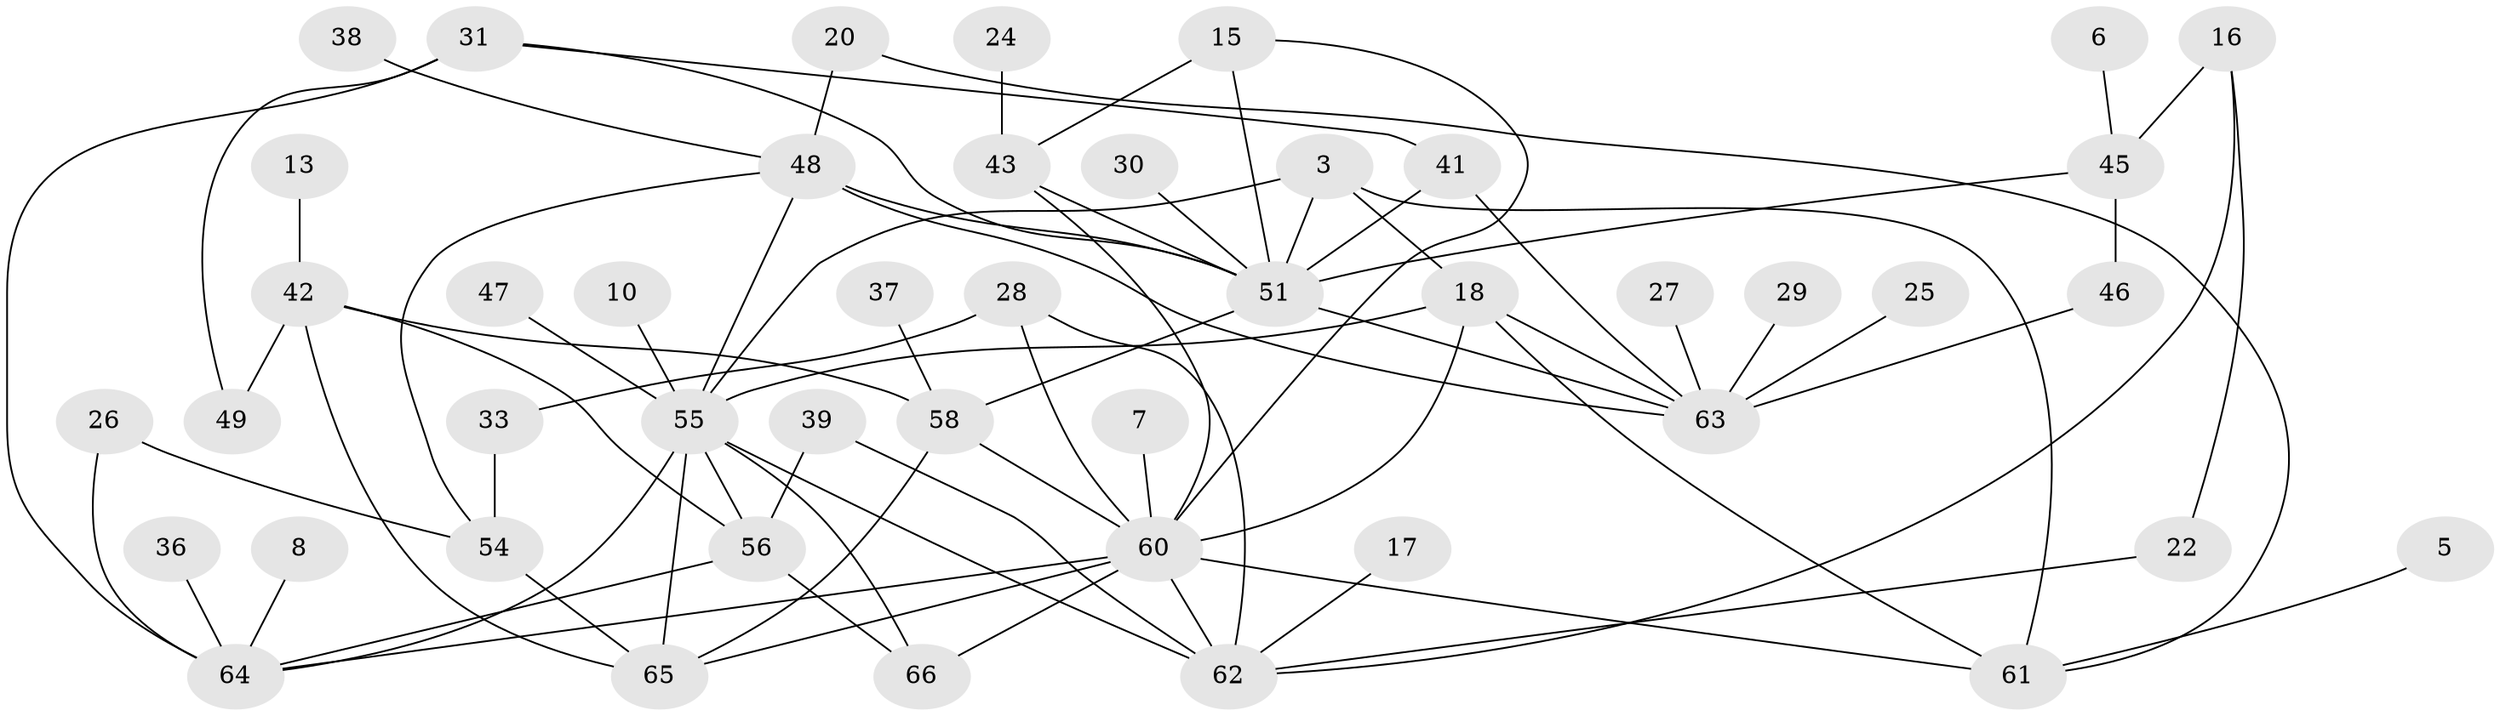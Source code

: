 // original degree distribution, {0: 0.11940298507462686, 4: 0.12686567164179105, 3: 0.21641791044776118, 1: 0.27611940298507465, 2: 0.17164179104477612, 5: 0.08208955223880597, 7: 0.007462686567164179}
// Generated by graph-tools (version 1.1) at 2025/49/03/09/25 03:49:08]
// undirected, 46 vertices, 77 edges
graph export_dot {
graph [start="1"]
  node [color=gray90,style=filled];
  3;
  5;
  6;
  7;
  8;
  10;
  13;
  15;
  16;
  17;
  18;
  20;
  22;
  24;
  25;
  26;
  27;
  28;
  29;
  30;
  31;
  33;
  36;
  37;
  38;
  39;
  41;
  42;
  43;
  45;
  46;
  47;
  48;
  49;
  51;
  54;
  55;
  56;
  58;
  60;
  61;
  62;
  63;
  64;
  65;
  66;
  3 -- 18 [weight=1.0];
  3 -- 51 [weight=1.0];
  3 -- 55 [weight=1.0];
  3 -- 61 [weight=1.0];
  5 -- 61 [weight=1.0];
  6 -- 45 [weight=1.0];
  7 -- 60 [weight=1.0];
  8 -- 64 [weight=1.0];
  10 -- 55 [weight=1.0];
  13 -- 42 [weight=1.0];
  15 -- 43 [weight=1.0];
  15 -- 51 [weight=1.0];
  15 -- 60 [weight=1.0];
  16 -- 22 [weight=1.0];
  16 -- 45 [weight=1.0];
  16 -- 62 [weight=1.0];
  17 -- 62 [weight=1.0];
  18 -- 55 [weight=1.0];
  18 -- 60 [weight=1.0];
  18 -- 61 [weight=1.0];
  18 -- 63 [weight=1.0];
  20 -- 48 [weight=1.0];
  20 -- 61 [weight=1.0];
  22 -- 62 [weight=1.0];
  24 -- 43 [weight=1.0];
  25 -- 63 [weight=1.0];
  26 -- 54 [weight=1.0];
  26 -- 64 [weight=1.0];
  27 -- 63 [weight=1.0];
  28 -- 33 [weight=1.0];
  28 -- 60 [weight=1.0];
  28 -- 62 [weight=1.0];
  29 -- 63 [weight=1.0];
  30 -- 51 [weight=1.0];
  31 -- 41 [weight=1.0];
  31 -- 49 [weight=1.0];
  31 -- 51 [weight=1.0];
  31 -- 64 [weight=2.0];
  33 -- 54 [weight=1.0];
  36 -- 64 [weight=1.0];
  37 -- 58 [weight=1.0];
  38 -- 48 [weight=1.0];
  39 -- 56 [weight=1.0];
  39 -- 62 [weight=1.0];
  41 -- 51 [weight=1.0];
  41 -- 63 [weight=1.0];
  42 -- 49 [weight=1.0];
  42 -- 56 [weight=1.0];
  42 -- 58 [weight=1.0];
  42 -- 65 [weight=1.0];
  43 -- 51 [weight=1.0];
  43 -- 60 [weight=1.0];
  45 -- 46 [weight=1.0];
  45 -- 51 [weight=1.0];
  46 -- 63 [weight=1.0];
  47 -- 55 [weight=1.0];
  48 -- 51 [weight=1.0];
  48 -- 54 [weight=1.0];
  48 -- 55 [weight=1.0];
  48 -- 63 [weight=2.0];
  51 -- 58 [weight=1.0];
  51 -- 63 [weight=1.0];
  54 -- 65 [weight=1.0];
  55 -- 56 [weight=1.0];
  55 -- 62 [weight=2.0];
  55 -- 64 [weight=1.0];
  55 -- 65 [weight=1.0];
  55 -- 66 [weight=1.0];
  56 -- 64 [weight=1.0];
  56 -- 66 [weight=1.0];
  58 -- 60 [weight=1.0];
  58 -- 65 [weight=1.0];
  60 -- 61 [weight=1.0];
  60 -- 62 [weight=1.0];
  60 -- 64 [weight=1.0];
  60 -- 65 [weight=1.0];
  60 -- 66 [weight=1.0];
}
